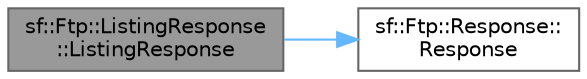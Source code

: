 digraph "sf::Ftp::ListingResponse::ListingResponse"
{
 // LATEX_PDF_SIZE
  bgcolor="transparent";
  edge [fontname=Helvetica,fontsize=10,labelfontname=Helvetica,labelfontsize=10];
  node [fontname=Helvetica,fontsize=10,shape=box,height=0.2,width=0.4];
  rankdir="LR";
  Node1 [id="Node000001",label="sf::Ftp::ListingResponse\l::ListingResponse",height=0.2,width=0.4,color="gray40", fillcolor="grey60", style="filled", fontcolor="black",tooltip="Default constructor."];
  Node1 -> Node2 [id="edge1_Node000001_Node000002",color="steelblue1",style="solid",tooltip=" "];
  Node2 [id="Node000002",label="sf::Ftp::Response::\lResponse",height=0.2,width=0.4,color="grey40", fillcolor="white", style="filled",URL="$classsf_1_1_ftp_1_1_response.html#af300fffd4862774102f978eb22f85d9b",tooltip="Default constructor."];
}
